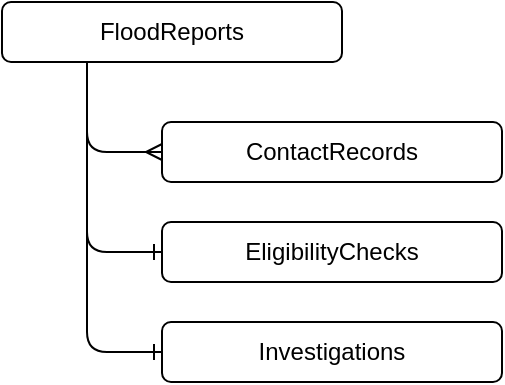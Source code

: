 <mxfile>
    <diagram id="2W8eC7e6MnIj1UGJG8wD" name="Page-1">
        <mxGraphModel dx="1865" dy="1161" grid="1" gridSize="10" guides="1" tooltips="1" connect="1" arrows="1" fold="1" page="1" pageScale="1" pageWidth="827" pageHeight="1169" math="0" shadow="0">
            <root>
                <mxCell id="0"/>
                <mxCell id="1" parent="0"/>
                <mxCell id="3" value="ContactRecords" style="rounded=1;whiteSpace=wrap;html=1;" parent="1" vertex="1">
                    <mxGeometry x="110" y="70" width="170" height="30" as="geometry"/>
                </mxCell>
                <mxCell id="4" value="EligibilityChecks" style="rounded=1;whiteSpace=wrap;html=1;" parent="1" vertex="1">
                    <mxGeometry x="110" y="120" width="170" height="30" as="geometry"/>
                </mxCell>
                <mxCell id="11" value="FloodReports" style="rounded=1;whiteSpace=wrap;html=1;" parent="1" vertex="1">
                    <mxGeometry x="30" y="10" width="170" height="30" as="geometry"/>
                </mxCell>
                <mxCell id="14" value="Investigations" style="rounded=1;whiteSpace=wrap;html=1;" parent="1" vertex="1">
                    <mxGeometry x="110" y="170" width="170" height="30" as="geometry"/>
                </mxCell>
                <mxCell id="42" value="" style="edgeStyle=orthogonalEdgeStyle;fontSize=12;html=1;endArrow=ERone;endFill=1;exitX=0.25;exitY=1;exitDx=0;exitDy=0;entryX=0;entryY=0.5;entryDx=0;entryDy=0;" parent="1" source="11" target="14" edge="1">
                    <mxGeometry width="100" height="100" relative="1" as="geometry">
                        <mxPoint x="380" y="370" as="sourcePoint"/>
                        <mxPoint x="480" y="270" as="targetPoint"/>
                    </mxGeometry>
                </mxCell>
                <mxCell id="43" value="" style="edgeStyle=orthogonalEdgeStyle;fontSize=12;html=1;endArrow=ERone;endFill=1;exitX=0.25;exitY=1;exitDx=0;exitDy=0;entryX=0;entryY=0.5;entryDx=0;entryDy=0;" parent="1" source="11" target="4" edge="1">
                    <mxGeometry width="100" height="100" relative="1" as="geometry">
                        <mxPoint x="360" y="270" as="sourcePoint"/>
                        <mxPoint x="490" y="280" as="targetPoint"/>
                    </mxGeometry>
                </mxCell>
                <mxCell id="44" value="" style="edgeStyle=orthogonalEdgeStyle;fontSize=12;html=1;endArrow=ERmany;exitX=0.25;exitY=1;exitDx=0;exitDy=0;entryX=0;entryY=0.5;entryDx=0;entryDy=0;" parent="1" source="11" target="3" edge="1">
                    <mxGeometry width="100" height="100" relative="1" as="geometry">
                        <mxPoint x="370" y="360" as="sourcePoint"/>
                        <mxPoint x="470" y="260" as="targetPoint"/>
                    </mxGeometry>
                </mxCell>
            </root>
        </mxGraphModel>
    </diagram>
</mxfile>